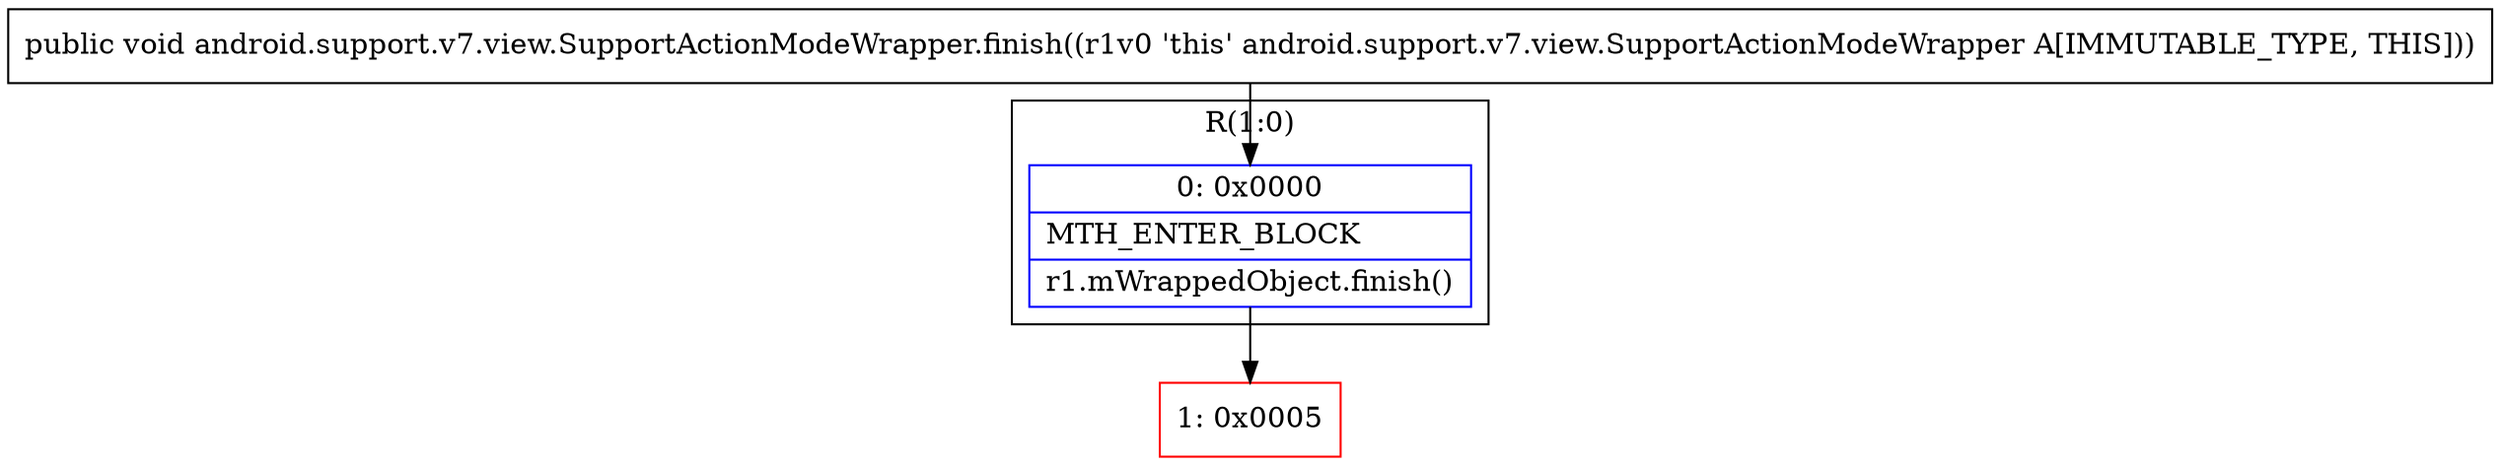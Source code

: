 digraph "CFG forandroid.support.v7.view.SupportActionModeWrapper.finish()V" {
subgraph cluster_Region_1640700939 {
label = "R(1:0)";
node [shape=record,color=blue];
Node_0 [shape=record,label="{0\:\ 0x0000|MTH_ENTER_BLOCK\l|r1.mWrappedObject.finish()\l}"];
}
Node_1 [shape=record,color=red,label="{1\:\ 0x0005}"];
MethodNode[shape=record,label="{public void android.support.v7.view.SupportActionModeWrapper.finish((r1v0 'this' android.support.v7.view.SupportActionModeWrapper A[IMMUTABLE_TYPE, THIS])) }"];
MethodNode -> Node_0;
Node_0 -> Node_1;
}


